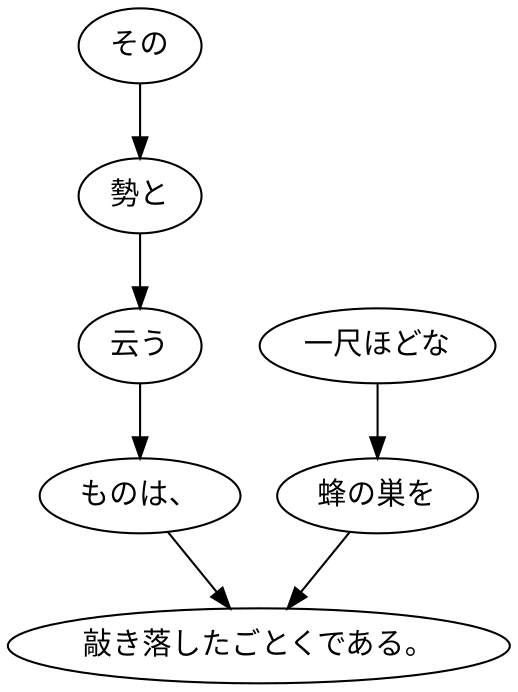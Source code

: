 digraph graph5017 {
	node0 [label="その"];
	node1 [label="勢と"];
	node2 [label="云う"];
	node3 [label="ものは、"];
	node4 [label="一尺ほどな"];
	node5 [label="蜂の巣を"];
	node6 [label="敲き落したごとくである。"];
	node0 -> node1;
	node1 -> node2;
	node2 -> node3;
	node3 -> node6;
	node4 -> node5;
	node5 -> node6;
}
